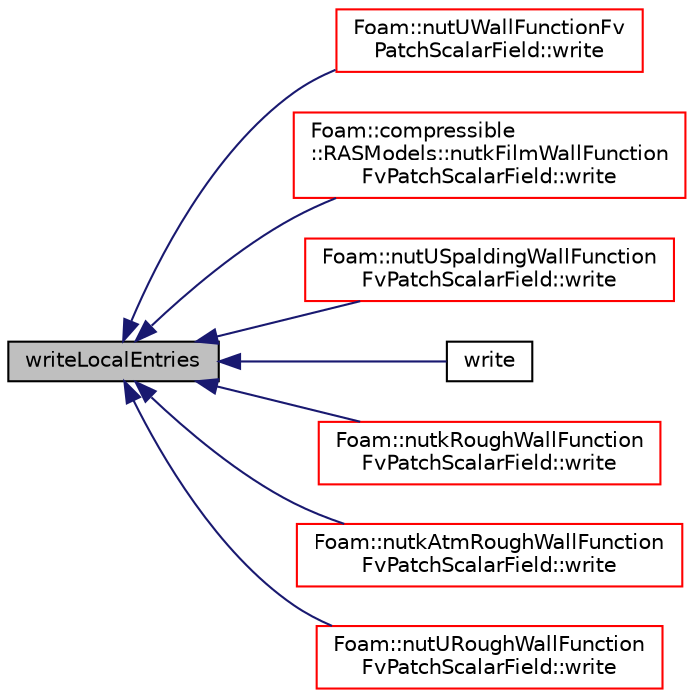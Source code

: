digraph "writeLocalEntries"
{
  bgcolor="transparent";
  edge [fontname="Helvetica",fontsize="10",labelfontname="Helvetica",labelfontsize="10"];
  node [fontname="Helvetica",fontsize="10",shape=record];
  rankdir="LR";
  Node1 [label="writeLocalEntries",height=0.2,width=0.4,color="black", fillcolor="grey75", style="filled", fontcolor="black"];
  Node1 -> Node2 [dir="back",color="midnightblue",fontsize="10",style="solid",fontname="Helvetica"];
  Node2 [label="Foam::nutUWallFunctionFv\lPatchScalarField::write",height=0.2,width=0.4,color="red",URL="$a01728.html#a4bc86b48333705e13add9de0db8eebd3",tooltip="Write. "];
  Node1 -> Node3 [dir="back",color="midnightblue",fontsize="10",style="solid",fontname="Helvetica"];
  Node3 [label="Foam::compressible\l::RASModels::nutkFilmWallFunction\lFvPatchScalarField::write",height=0.2,width=0.4,color="red",URL="$a01721.html#a4bc86b48333705e13add9de0db8eebd3",tooltip="Write. "];
  Node1 -> Node4 [dir="back",color="midnightblue",fontsize="10",style="solid",fontname="Helvetica"];
  Node4 [label="Foam::nutUSpaldingWallFunction\lFvPatchScalarField::write",height=0.2,width=0.4,color="red",URL="$a01726.html#a4bc86b48333705e13add9de0db8eebd3",tooltip="Write. "];
  Node1 -> Node5 [dir="back",color="midnightblue",fontsize="10",style="solid",fontname="Helvetica"];
  Node5 [label="write",height=0.2,width=0.4,color="black",URL="$a01729.html#a0941061ad5a26be83b4107d05750ace6",tooltip="Write. "];
  Node1 -> Node6 [dir="back",color="midnightblue",fontsize="10",style="solid",fontname="Helvetica"];
  Node6 [label="Foam::nutkRoughWallFunction\lFvPatchScalarField::write",height=0.2,width=0.4,color="red",URL="$a01722.html#a0941061ad5a26be83b4107d05750ace6",tooltip="Write. "];
  Node1 -> Node7 [dir="back",color="midnightblue",fontsize="10",style="solid",fontname="Helvetica"];
  Node7 [label="Foam::nutkAtmRoughWallFunction\lFvPatchScalarField::write",height=0.2,width=0.4,color="red",URL="$a01720.html#a0941061ad5a26be83b4107d05750ace6",tooltip="Write. "];
  Node1 -> Node8 [dir="back",color="midnightblue",fontsize="10",style="solid",fontname="Helvetica"];
  Node8 [label="Foam::nutURoughWallFunction\lFvPatchScalarField::write",height=0.2,width=0.4,color="red",URL="$a01725.html#a4bc86b48333705e13add9de0db8eebd3",tooltip="Write. "];
}
